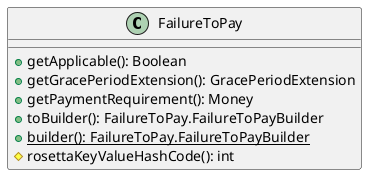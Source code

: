 @startuml

    class FailureToPay [[FailureToPay.html]] {
        +getApplicable(): Boolean
        +getGracePeriodExtension(): GracePeriodExtension
        +getPaymentRequirement(): Money
        +toBuilder(): FailureToPay.FailureToPayBuilder
        {static} +builder(): FailureToPay.FailureToPayBuilder
        #rosettaKeyValueHashCode(): int
    }

@enduml
